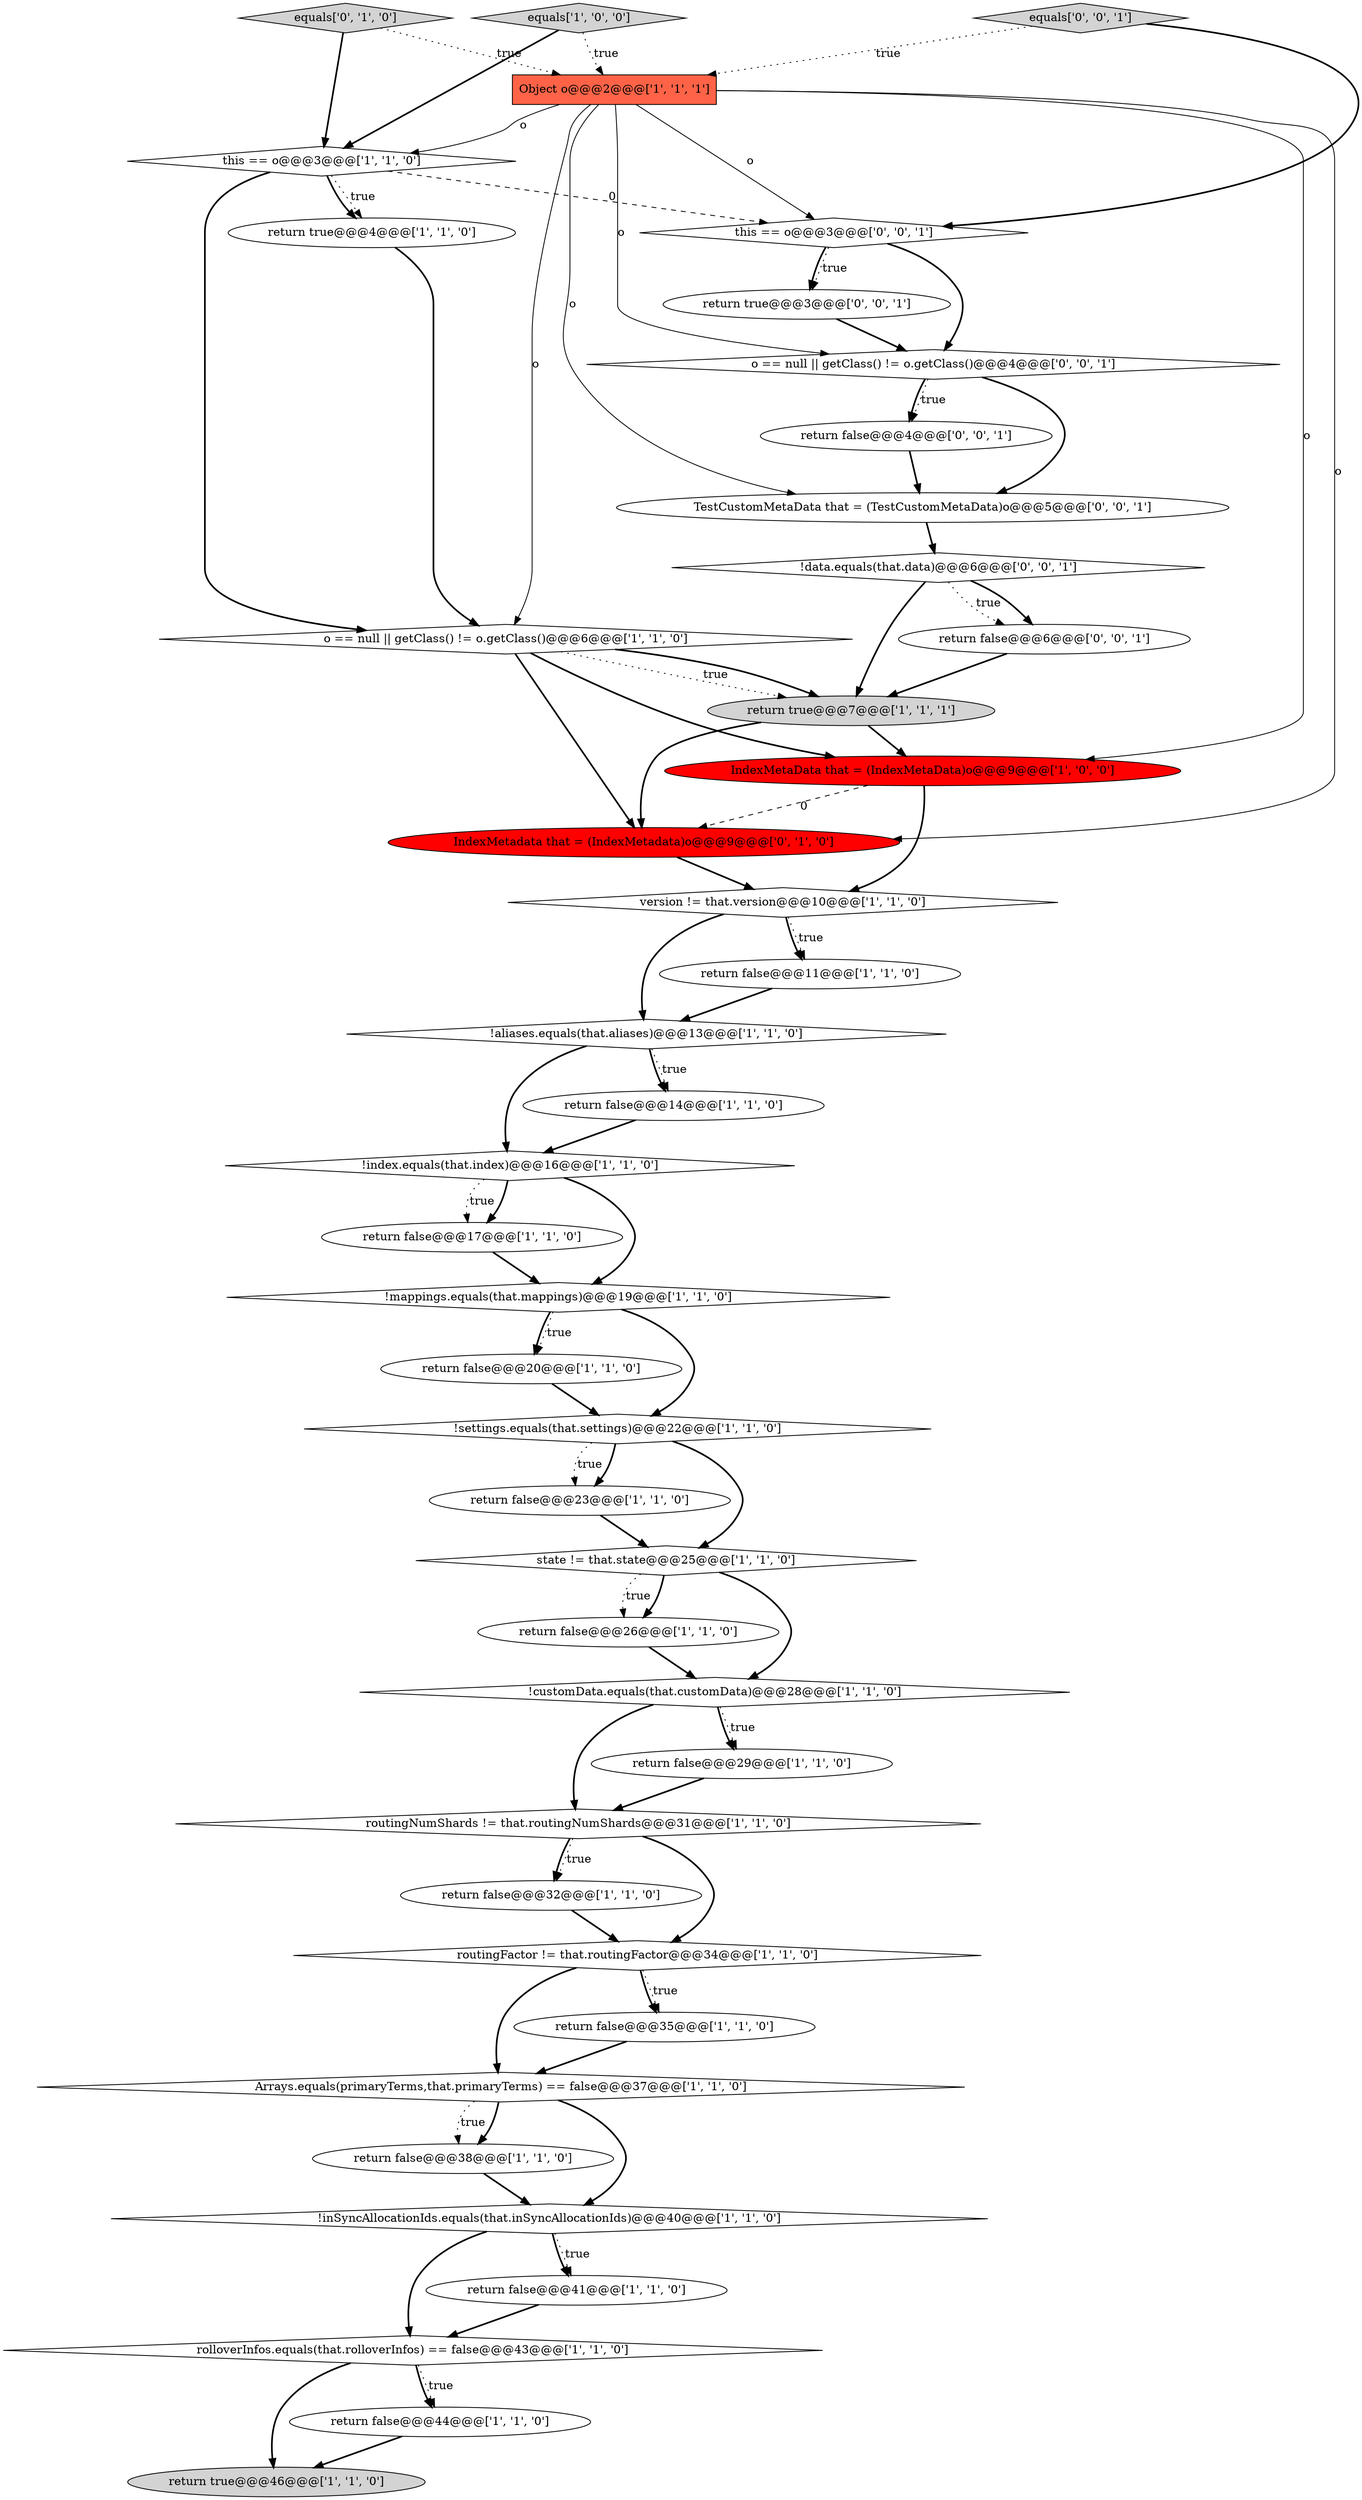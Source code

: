 digraph {
2 [style = filled, label = "return false@@@17@@@['1', '1', '0']", fillcolor = white, shape = ellipse image = "AAA0AAABBB1BBB"];
16 [style = filled, label = "return true@@@46@@@['1', '1', '0']", fillcolor = lightgray, shape = ellipse image = "AAA0AAABBB1BBB"];
24 [style = filled, label = "return false@@@23@@@['1', '1', '0']", fillcolor = white, shape = ellipse image = "AAA0AAABBB1BBB"];
3 [style = filled, label = "!index.equals(that.index)@@@16@@@['1', '1', '0']", fillcolor = white, shape = diamond image = "AAA0AAABBB1BBB"];
11 [style = filled, label = "return false@@@32@@@['1', '1', '0']", fillcolor = white, shape = ellipse image = "AAA0AAABBB1BBB"];
33 [style = filled, label = "IndexMetadata that = (IndexMetadata)o@@@9@@@['0', '1', '0']", fillcolor = red, shape = ellipse image = "AAA1AAABBB2BBB"];
4 [style = filled, label = "equals['1', '0', '0']", fillcolor = lightgray, shape = diamond image = "AAA0AAABBB1BBB"];
10 [style = filled, label = "rolloverInfos.equals(that.rolloverInfos) == false@@@43@@@['1', '1', '0']", fillcolor = white, shape = diamond image = "AAA0AAABBB1BBB"];
23 [style = filled, label = "state != that.state@@@25@@@['1', '1', '0']", fillcolor = white, shape = diamond image = "AAA0AAABBB1BBB"];
26 [style = filled, label = "!aliases.equals(that.aliases)@@@13@@@['1', '1', '0']", fillcolor = white, shape = diamond image = "AAA0AAABBB1BBB"];
1 [style = filled, label = "routingFactor != that.routingFactor@@@34@@@['1', '1', '0']", fillcolor = white, shape = diamond image = "AAA0AAABBB1BBB"];
0 [style = filled, label = "return true@@@4@@@['1', '1', '0']", fillcolor = white, shape = ellipse image = "AAA0AAABBB1BBB"];
18 [style = filled, label = "return false@@@11@@@['1', '1', '0']", fillcolor = white, shape = ellipse image = "AAA0AAABBB1BBB"];
15 [style = filled, label = "Arrays.equals(primaryTerms,that.primaryTerms) == false@@@37@@@['1', '1', '0']", fillcolor = white, shape = diamond image = "AAA0AAABBB1BBB"];
17 [style = filled, label = "return false@@@26@@@['1', '1', '0']", fillcolor = white, shape = ellipse image = "AAA0AAABBB1BBB"];
22 [style = filled, label = "IndexMetaData that = (IndexMetaData)o@@@9@@@['1', '0', '0']", fillcolor = red, shape = ellipse image = "AAA1AAABBB1BBB"];
7 [style = filled, label = "version != that.version@@@10@@@['1', '1', '0']", fillcolor = white, shape = diamond image = "AAA0AAABBB1BBB"];
34 [style = filled, label = "o == null || getClass() != o.getClass()@@@4@@@['0', '0', '1']", fillcolor = white, shape = diamond image = "AAA0AAABBB3BBB"];
9 [style = filled, label = "return false@@@44@@@['1', '1', '0']", fillcolor = white, shape = ellipse image = "AAA0AAABBB1BBB"];
28 [style = filled, label = "Object o@@@2@@@['1', '1', '1']", fillcolor = tomato, shape = box image = "AAA0AAABBB1BBB"];
20 [style = filled, label = "routingNumShards != that.routingNumShards@@@31@@@['1', '1', '0']", fillcolor = white, shape = diamond image = "AAA0AAABBB1BBB"];
13 [style = filled, label = "return false@@@20@@@['1', '1', '0']", fillcolor = white, shape = ellipse image = "AAA0AAABBB1BBB"];
29 [style = filled, label = "!mappings.equals(that.mappings)@@@19@@@['1', '1', '0']", fillcolor = white, shape = diamond image = "AAA0AAABBB1BBB"];
5 [style = filled, label = "return false@@@41@@@['1', '1', '0']", fillcolor = white, shape = ellipse image = "AAA0AAABBB1BBB"];
8 [style = filled, label = "!customData.equals(that.customData)@@@28@@@['1', '1', '0']", fillcolor = white, shape = diamond image = "AAA0AAABBB1BBB"];
36 [style = filled, label = "return false@@@6@@@['0', '0', '1']", fillcolor = white, shape = ellipse image = "AAA0AAABBB3BBB"];
19 [style = filled, label = "return false@@@38@@@['1', '1', '0']", fillcolor = white, shape = ellipse image = "AAA0AAABBB1BBB"];
40 [style = filled, label = "return false@@@4@@@['0', '0', '1']", fillcolor = white, shape = ellipse image = "AAA0AAABBB3BBB"];
12 [style = filled, label = "return false@@@14@@@['1', '1', '0']", fillcolor = white, shape = ellipse image = "AAA0AAABBB1BBB"];
6 [style = filled, label = "return true@@@7@@@['1', '1', '1']", fillcolor = lightgray, shape = ellipse image = "AAA0AAABBB1BBB"];
25 [style = filled, label = "return false@@@29@@@['1', '1', '0']", fillcolor = white, shape = ellipse image = "AAA0AAABBB1BBB"];
32 [style = filled, label = "equals['0', '1', '0']", fillcolor = lightgray, shape = diamond image = "AAA0AAABBB2BBB"];
41 [style = filled, label = "!data.equals(that.data)@@@6@@@['0', '0', '1']", fillcolor = white, shape = diamond image = "AAA0AAABBB3BBB"];
35 [style = filled, label = "return true@@@3@@@['0', '0', '1']", fillcolor = white, shape = ellipse image = "AAA0AAABBB3BBB"];
21 [style = filled, label = "!inSyncAllocationIds.equals(that.inSyncAllocationIds)@@@40@@@['1', '1', '0']", fillcolor = white, shape = diamond image = "AAA0AAABBB1BBB"];
27 [style = filled, label = "this == o@@@3@@@['1', '1', '0']", fillcolor = white, shape = diamond image = "AAA0AAABBB1BBB"];
39 [style = filled, label = "this == o@@@3@@@['0', '0', '1']", fillcolor = white, shape = diamond image = "AAA0AAABBB3BBB"];
30 [style = filled, label = "!settings.equals(that.settings)@@@22@@@['1', '1', '0']", fillcolor = white, shape = diamond image = "AAA0AAABBB1BBB"];
31 [style = filled, label = "o == null || getClass() != o.getClass()@@@6@@@['1', '1', '0']", fillcolor = white, shape = diamond image = "AAA0AAABBB1BBB"];
14 [style = filled, label = "return false@@@35@@@['1', '1', '0']", fillcolor = white, shape = ellipse image = "AAA0AAABBB1BBB"];
37 [style = filled, label = "equals['0', '0', '1']", fillcolor = lightgray, shape = diamond image = "AAA0AAABBB3BBB"];
38 [style = filled, label = "TestCustomMetaData that = (TestCustomMetaData)o@@@5@@@['0', '0', '1']", fillcolor = white, shape = ellipse image = "AAA0AAABBB3BBB"];
21->10 [style = bold, label=""];
32->28 [style = dotted, label="true"];
20->11 [style = dotted, label="true"];
29->30 [style = bold, label=""];
6->22 [style = bold, label=""];
15->21 [style = bold, label=""];
26->12 [style = dotted, label="true"];
38->41 [style = bold, label=""];
40->38 [style = bold, label=""];
9->16 [style = bold, label=""];
7->26 [style = bold, label=""];
41->36 [style = dotted, label="true"];
28->39 [style = solid, label="o"];
26->12 [style = bold, label=""];
8->20 [style = bold, label=""];
29->13 [style = dotted, label="true"];
31->6 [style = bold, label=""];
23->17 [style = bold, label=""];
23->17 [style = dotted, label="true"];
21->5 [style = dotted, label="true"];
39->35 [style = dotted, label="true"];
33->7 [style = bold, label=""];
36->6 [style = bold, label=""];
5->10 [style = bold, label=""];
28->33 [style = solid, label="o"];
27->0 [style = bold, label=""];
39->34 [style = bold, label=""];
31->6 [style = dotted, label="true"];
27->31 [style = bold, label=""];
41->6 [style = bold, label=""];
23->8 [style = bold, label=""];
22->7 [style = bold, label=""];
4->28 [style = dotted, label="true"];
3->2 [style = bold, label=""];
31->33 [style = bold, label=""];
39->35 [style = bold, label=""];
28->38 [style = solid, label="o"];
28->22 [style = solid, label="o"];
14->15 [style = bold, label=""];
34->38 [style = bold, label=""];
35->34 [style = bold, label=""];
28->27 [style = solid, label="o"];
3->29 [style = bold, label=""];
0->31 [style = bold, label=""];
17->8 [style = bold, label=""];
8->25 [style = dotted, label="true"];
30->24 [style = bold, label=""];
34->40 [style = bold, label=""];
26->3 [style = bold, label=""];
22->33 [style = dashed, label="0"];
18->26 [style = bold, label=""];
32->27 [style = bold, label=""];
20->1 [style = bold, label=""];
15->19 [style = bold, label=""];
10->9 [style = dotted, label="true"];
21->5 [style = bold, label=""];
25->20 [style = bold, label=""];
41->36 [style = bold, label=""];
10->16 [style = bold, label=""];
27->39 [style = dashed, label="0"];
6->33 [style = bold, label=""];
7->18 [style = dotted, label="true"];
7->18 [style = bold, label=""];
10->9 [style = bold, label=""];
12->3 [style = bold, label=""];
37->39 [style = bold, label=""];
34->40 [style = dotted, label="true"];
20->11 [style = bold, label=""];
24->23 [style = bold, label=""];
19->21 [style = bold, label=""];
28->31 [style = solid, label="o"];
31->22 [style = bold, label=""];
30->24 [style = dotted, label="true"];
11->1 [style = bold, label=""];
28->34 [style = solid, label="o"];
1->15 [style = bold, label=""];
30->23 [style = bold, label=""];
13->30 [style = bold, label=""];
1->14 [style = dotted, label="true"];
27->0 [style = dotted, label="true"];
15->19 [style = dotted, label="true"];
4->27 [style = bold, label=""];
1->14 [style = bold, label=""];
37->28 [style = dotted, label="true"];
2->29 [style = bold, label=""];
8->25 [style = bold, label=""];
3->2 [style = dotted, label="true"];
29->13 [style = bold, label=""];
}
